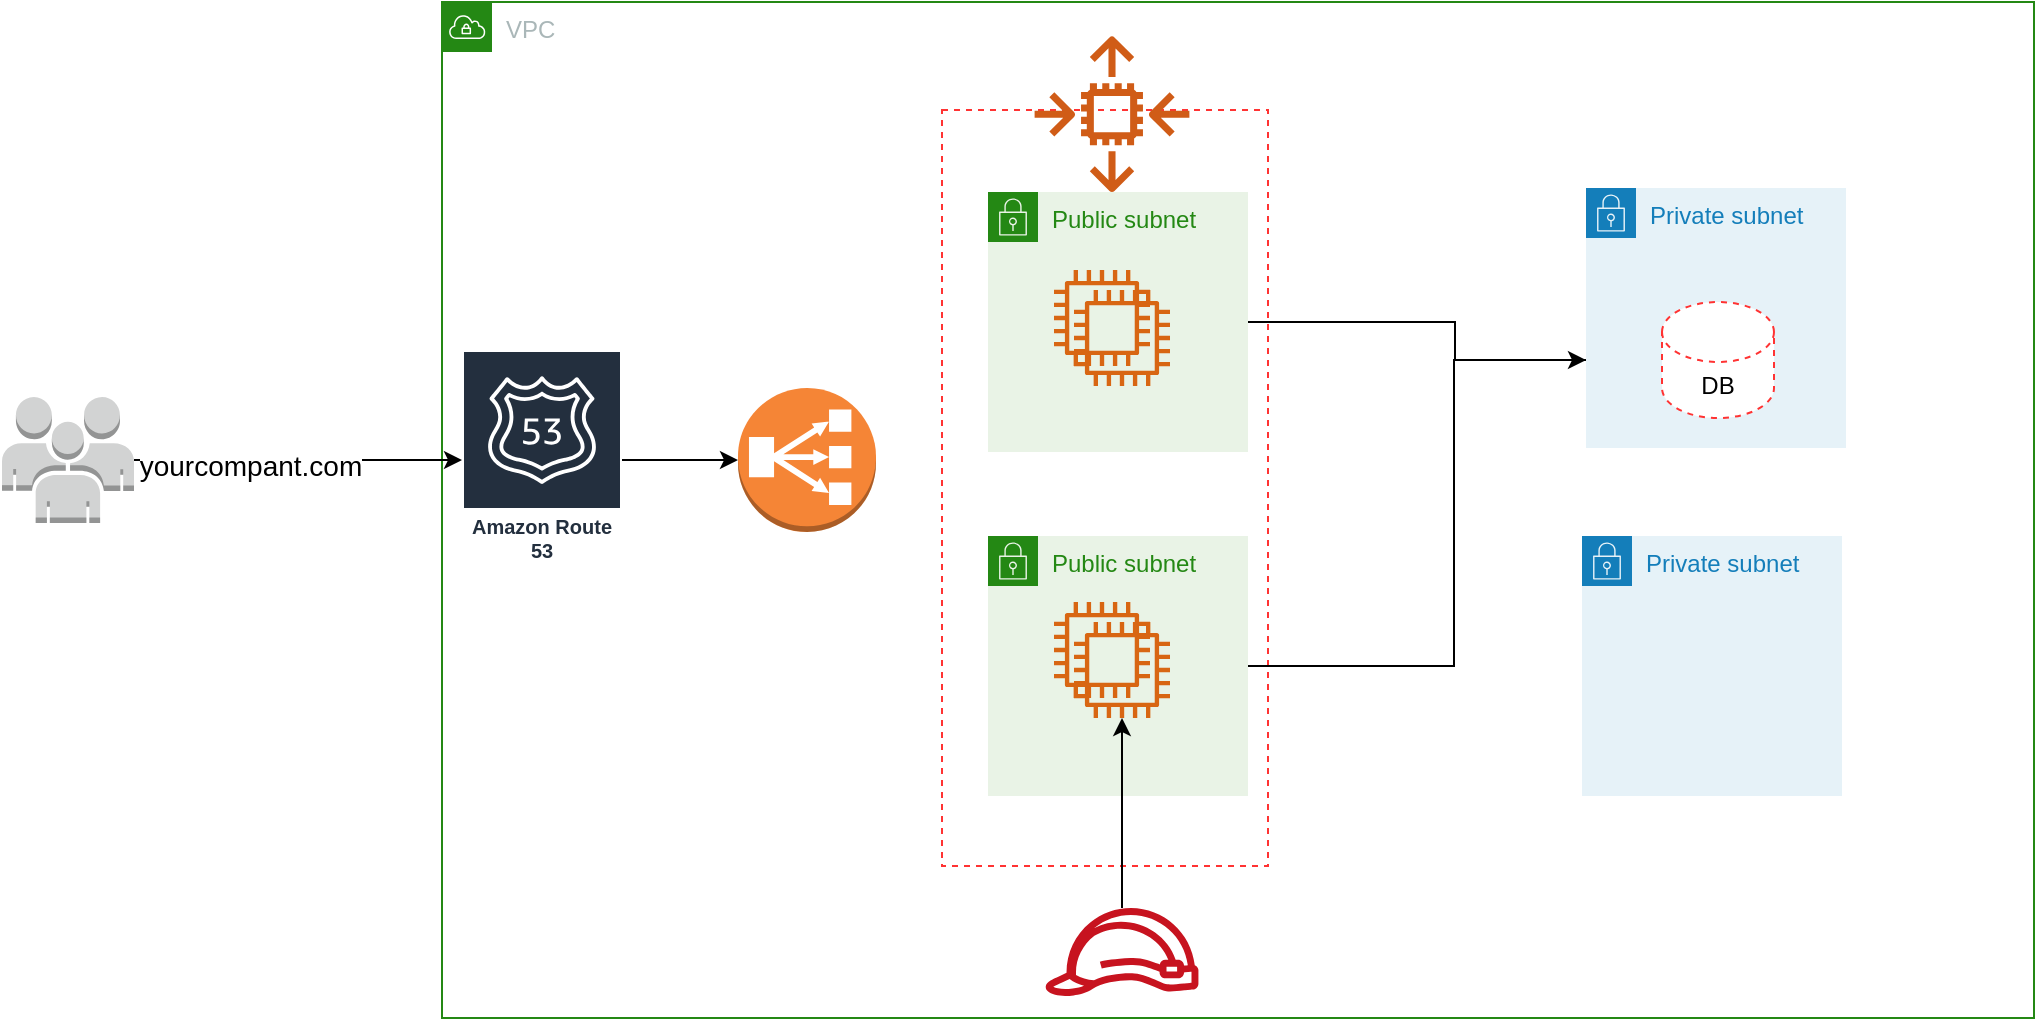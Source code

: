 <mxfile version="14.9.0" type="device"><diagram id="FritJiSh1nWn3G_MYz75" name="Page-1"><mxGraphModel dx="1329" dy="623" grid="0" gridSize="10" guides="1" tooltips="1" connect="1" arrows="1" fold="1" page="0" pageScale="1" pageWidth="827" pageHeight="1169" math="0" shadow="0"><root><mxCell id="0"/><mxCell id="1" parent="0"/><mxCell id="FOCg_R6nW4rZTpvZ2cF_-11" value="" style="rounded=0;whiteSpace=wrap;html=1;dashed=1;strokeColor=#FF3333;" vertex="1" parent="1"><mxGeometry x="556" y="81" width="163" height="378" as="geometry"/></mxCell><mxCell id="FOCg_R6nW4rZTpvZ2cF_-1" value="VPC" style="points=[[0,0],[0.25,0],[0.5,0],[0.75,0],[1,0],[1,0.25],[1,0.5],[1,0.75],[1,1],[0.75,1],[0.5,1],[0.25,1],[0,1],[0,0.75],[0,0.5],[0,0.25]];outlineConnect=0;gradientColor=none;html=1;whiteSpace=wrap;fontSize=12;fontStyle=0;shape=mxgraph.aws4.group;grIcon=mxgraph.aws4.group_vpc;strokeColor=#248814;fillColor=none;verticalAlign=top;align=left;spacingLeft=30;fontColor=#AAB7B8;dashed=0;" vertex="1" parent="1"><mxGeometry x="306" y="27" width="796" height="508" as="geometry"/></mxCell><mxCell id="FOCg_R6nW4rZTpvZ2cF_-22" style="edgeStyle=orthogonalEdgeStyle;rounded=0;orthogonalLoop=1;jettySize=auto;html=1;exitX=1;exitY=0.5;exitDx=0;exitDy=0;" edge="1" parent="1" source="FOCg_R6nW4rZTpvZ2cF_-2" target="FOCg_R6nW4rZTpvZ2cF_-13"><mxGeometry relative="1" as="geometry"/></mxCell><mxCell id="FOCg_R6nW4rZTpvZ2cF_-2" value="Public subnet" style="points=[[0,0],[0.25,0],[0.5,0],[0.75,0],[1,0],[1,0.25],[1,0.5],[1,0.75],[1,1],[0.75,1],[0.5,1],[0.25,1],[0,1],[0,0.75],[0,0.5],[0,0.25]];outlineConnect=0;gradientColor=none;html=1;whiteSpace=wrap;fontSize=12;fontStyle=0;shape=mxgraph.aws4.group;grIcon=mxgraph.aws4.group_security_group;grStroke=0;strokeColor=#248814;fillColor=#E9F3E6;verticalAlign=top;align=left;spacingLeft=30;fontColor=#248814;dashed=0;" vertex="1" parent="1"><mxGeometry x="579" y="122" width="130" height="130" as="geometry"/></mxCell><mxCell id="FOCg_R6nW4rZTpvZ2cF_-23" style="edgeStyle=orthogonalEdgeStyle;rounded=0;orthogonalLoop=1;jettySize=auto;html=1;exitX=1;exitY=0.5;exitDx=0;exitDy=0;" edge="1" parent="1" source="FOCg_R6nW4rZTpvZ2cF_-3" target="FOCg_R6nW4rZTpvZ2cF_-4"><mxGeometry relative="1" as="geometry"><Array as="points"><mxPoint x="812" y="359"/><mxPoint x="812" y="206"/></Array></mxGeometry></mxCell><mxCell id="FOCg_R6nW4rZTpvZ2cF_-3" value="Public subnet" style="points=[[0,0],[0.25,0],[0.5,0],[0.75,0],[1,0],[1,0.25],[1,0.5],[1,0.75],[1,1],[0.75,1],[0.5,1],[0.25,1],[0,1],[0,0.75],[0,0.5],[0,0.25]];outlineConnect=0;gradientColor=none;html=1;whiteSpace=wrap;fontSize=12;fontStyle=0;shape=mxgraph.aws4.group;grIcon=mxgraph.aws4.group_security_group;grStroke=0;strokeColor=#248814;fillColor=#E9F3E6;verticalAlign=top;align=left;spacingLeft=30;fontColor=#248814;dashed=0;" vertex="1" parent="1"><mxGeometry x="579" y="294" width="130" height="130" as="geometry"/></mxCell><mxCell id="FOCg_R6nW4rZTpvZ2cF_-4" value="Private subnet" style="points=[[0,0],[0.25,0],[0.5,0],[0.75,0],[1,0],[1,0.25],[1,0.5],[1,0.75],[1,1],[0.75,1],[0.5,1],[0.25,1],[0,1],[0,0.75],[0,0.5],[0,0.25]];outlineConnect=0;gradientColor=none;html=1;whiteSpace=wrap;fontSize=12;fontStyle=0;shape=mxgraph.aws4.group;grIcon=mxgraph.aws4.group_security_group;grStroke=0;strokeColor=#147EBA;fillColor=#E6F2F8;verticalAlign=top;align=left;spacingLeft=30;fontColor=#147EBA;dashed=0;" vertex="1" parent="1"><mxGeometry x="878" y="120" width="130" height="130" as="geometry"/></mxCell><mxCell id="FOCg_R6nW4rZTpvZ2cF_-5" value="Private subnet" style="points=[[0,0],[0.25,0],[0.5,0],[0.75,0],[1,0],[1,0.25],[1,0.5],[1,0.75],[1,1],[0.75,1],[0.5,1],[0.25,1],[0,1],[0,0.75],[0,0.5],[0,0.25]];outlineConnect=0;gradientColor=none;html=1;whiteSpace=wrap;fontSize=12;fontStyle=0;shape=mxgraph.aws4.group;grIcon=mxgraph.aws4.group_security_group;grStroke=0;strokeColor=#147EBA;fillColor=#E6F2F8;verticalAlign=top;align=left;spacingLeft=30;fontColor=#147EBA;dashed=0;" vertex="1" parent="1"><mxGeometry x="876" y="294" width="130" height="130" as="geometry"/></mxCell><mxCell id="FOCg_R6nW4rZTpvZ2cF_-6" value="" style="outlineConnect=0;dashed=0;verticalLabelPosition=bottom;verticalAlign=top;align=center;html=1;shape=mxgraph.aws3.classic_load_balancer;fillColor=#F58536;gradientColor=none;" vertex="1" parent="1"><mxGeometry x="454" y="220" width="69" height="72" as="geometry"/></mxCell><mxCell id="FOCg_R6nW4rZTpvZ2cF_-7" value="" style="outlineConnect=0;fontColor=#232F3E;gradientColor=none;fillColor=#D86613;strokeColor=none;dashed=0;verticalLabelPosition=bottom;verticalAlign=top;align=center;html=1;fontSize=12;fontStyle=0;aspect=fixed;pointerEvents=1;shape=mxgraph.aws4.instance2;" vertex="1" parent="1"><mxGeometry x="612" y="161" width="48" height="48" as="geometry"/></mxCell><mxCell id="FOCg_R6nW4rZTpvZ2cF_-8" value="" style="outlineConnect=0;fontColor=#232F3E;gradientColor=none;fillColor=#D86613;strokeColor=none;dashed=0;verticalLabelPosition=bottom;verticalAlign=top;align=center;html=1;fontSize=12;fontStyle=0;aspect=fixed;pointerEvents=1;shape=mxgraph.aws4.instance2;" vertex="1" parent="1"><mxGeometry x="622" y="171" width="48" height="48" as="geometry"/></mxCell><mxCell id="FOCg_R6nW4rZTpvZ2cF_-9" value="" style="outlineConnect=0;fontColor=#232F3E;gradientColor=none;fillColor=#D86613;strokeColor=none;dashed=0;verticalLabelPosition=bottom;verticalAlign=top;align=center;html=1;fontSize=12;fontStyle=0;aspect=fixed;pointerEvents=1;shape=mxgraph.aws4.instance2;" vertex="1" parent="1"><mxGeometry x="612" y="327" width="48" height="48" as="geometry"/></mxCell><mxCell id="FOCg_R6nW4rZTpvZ2cF_-10" value="" style="outlineConnect=0;fontColor=#232F3E;gradientColor=none;fillColor=#D86613;strokeColor=none;dashed=0;verticalLabelPosition=bottom;verticalAlign=top;align=center;html=1;fontSize=12;fontStyle=0;aspect=fixed;pointerEvents=1;shape=mxgraph.aws4.instance2;" vertex="1" parent="1"><mxGeometry x="622" y="337" width="48" height="48" as="geometry"/></mxCell><mxCell id="FOCg_R6nW4rZTpvZ2cF_-12" value="" style="outlineConnect=0;fontColor=#232F3E;gradientColor=none;fillColor=#D05C17;strokeColor=none;dashed=0;verticalLabelPosition=bottom;verticalAlign=top;align=center;html=1;fontSize=12;fontStyle=0;aspect=fixed;pointerEvents=1;shape=mxgraph.aws4.auto_scaling2;" vertex="1" parent="1"><mxGeometry x="602" y="44" width="78" height="78" as="geometry"/></mxCell><mxCell id="FOCg_R6nW4rZTpvZ2cF_-13" value="DB" style="shape=cylinder3;whiteSpace=wrap;html=1;boundedLbl=1;backgroundOutline=1;size=15;dashed=1;strokeColor=#FF3333;" vertex="1" parent="1"><mxGeometry x="916" y="177" width="56" height="58" as="geometry"/></mxCell><mxCell id="FOCg_R6nW4rZTpvZ2cF_-15" style="edgeStyle=orthogonalEdgeStyle;rounded=0;orthogonalLoop=1;jettySize=auto;html=1;" edge="1" parent="1" source="FOCg_R6nW4rZTpvZ2cF_-14" target="FOCg_R6nW4rZTpvZ2cF_-10"><mxGeometry relative="1" as="geometry"/></mxCell><mxCell id="FOCg_R6nW4rZTpvZ2cF_-14" value="" style="outlineConnect=0;fontColor=#232F3E;gradientColor=none;fillColor=#C7131F;strokeColor=none;dashed=0;verticalLabelPosition=bottom;verticalAlign=top;align=center;html=1;fontSize=12;fontStyle=0;aspect=fixed;pointerEvents=1;shape=mxgraph.aws4.role;" vertex="1" parent="1"><mxGeometry x="607" y="480" width="78" height="44" as="geometry"/></mxCell><mxCell id="FOCg_R6nW4rZTpvZ2cF_-18" style="edgeStyle=orthogonalEdgeStyle;rounded=0;orthogonalLoop=1;jettySize=auto;html=1;entryX=0;entryY=0.5;entryDx=0;entryDy=0;entryPerimeter=0;" edge="1" parent="1" source="FOCg_R6nW4rZTpvZ2cF_-17" target="FOCg_R6nW4rZTpvZ2cF_-6"><mxGeometry relative="1" as="geometry"/></mxCell><mxCell id="FOCg_R6nW4rZTpvZ2cF_-17" value="Amazon Route 53" style="outlineConnect=0;fontColor=#232F3E;gradientColor=none;strokeColor=#ffffff;fillColor=#232F3E;dashed=0;verticalLabelPosition=middle;verticalAlign=bottom;align=center;html=1;whiteSpace=wrap;fontSize=10;fontStyle=1;spacing=3;shape=mxgraph.aws4.productIcon;prIcon=mxgraph.aws4.route_53;" vertex="1" parent="1"><mxGeometry x="316" y="201" width="80" height="110" as="geometry"/></mxCell><mxCell id="FOCg_R6nW4rZTpvZ2cF_-20" style="edgeStyle=orthogonalEdgeStyle;rounded=0;orthogonalLoop=1;jettySize=auto;html=1;" edge="1" parent="1" source="FOCg_R6nW4rZTpvZ2cF_-19" target="FOCg_R6nW4rZTpvZ2cF_-17"><mxGeometry relative="1" as="geometry"/></mxCell><mxCell id="FOCg_R6nW4rZTpvZ2cF_-21" value="&lt;font style=&quot;font-size: 14px&quot;&gt;yourcompant.com&lt;/font&gt;" style="edgeLabel;html=1;align=center;verticalAlign=middle;resizable=0;points=[];" vertex="1" connectable="0" parent="FOCg_R6nW4rZTpvZ2cF_-20"><mxGeometry x="-0.293" y="-3" relative="1" as="geometry"><mxPoint as="offset"/></mxGeometry></mxCell><mxCell id="FOCg_R6nW4rZTpvZ2cF_-19" value="" style="outlineConnect=0;dashed=0;verticalLabelPosition=bottom;verticalAlign=top;align=center;html=1;shape=mxgraph.aws3.users;fillColor=#D2D3D3;gradientColor=none;strokeColor=#FF3333;" vertex="1" parent="1"><mxGeometry x="86" y="224.5" width="66" height="63" as="geometry"/></mxCell></root></mxGraphModel></diagram></mxfile>